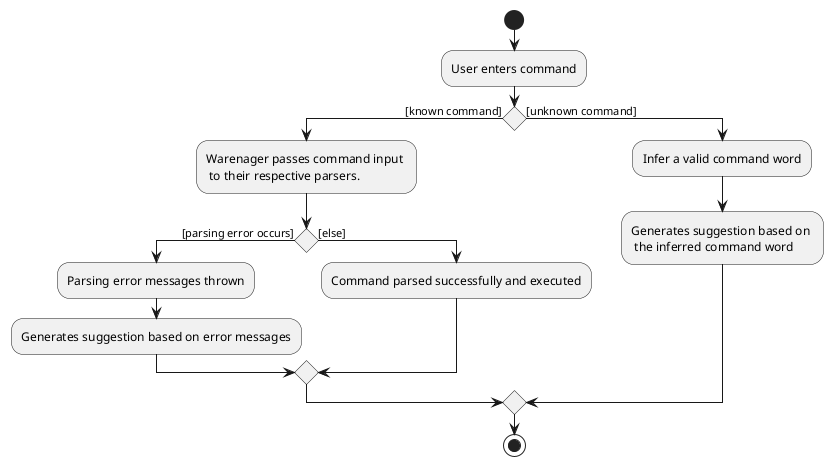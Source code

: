 @startuml
start
:User enters command;

'Since the beta syntax does not support placing the condition outside the
'diamond we place it as the true branch instead.

if () then ([known command])
    :Warenager passes command input \n to their respective parsers.;
    if () then ([parsing error occurs])
        :Parsing error messages thrown;
        :Generates suggestion based on error messages;
    else ([else])
        :Command parsed successfully and executed;
    endif
else ([unknown command])
    :Infer a valid command word;
    :Generates suggestion based on \n the inferred command word;
endif
stop
@enduml
